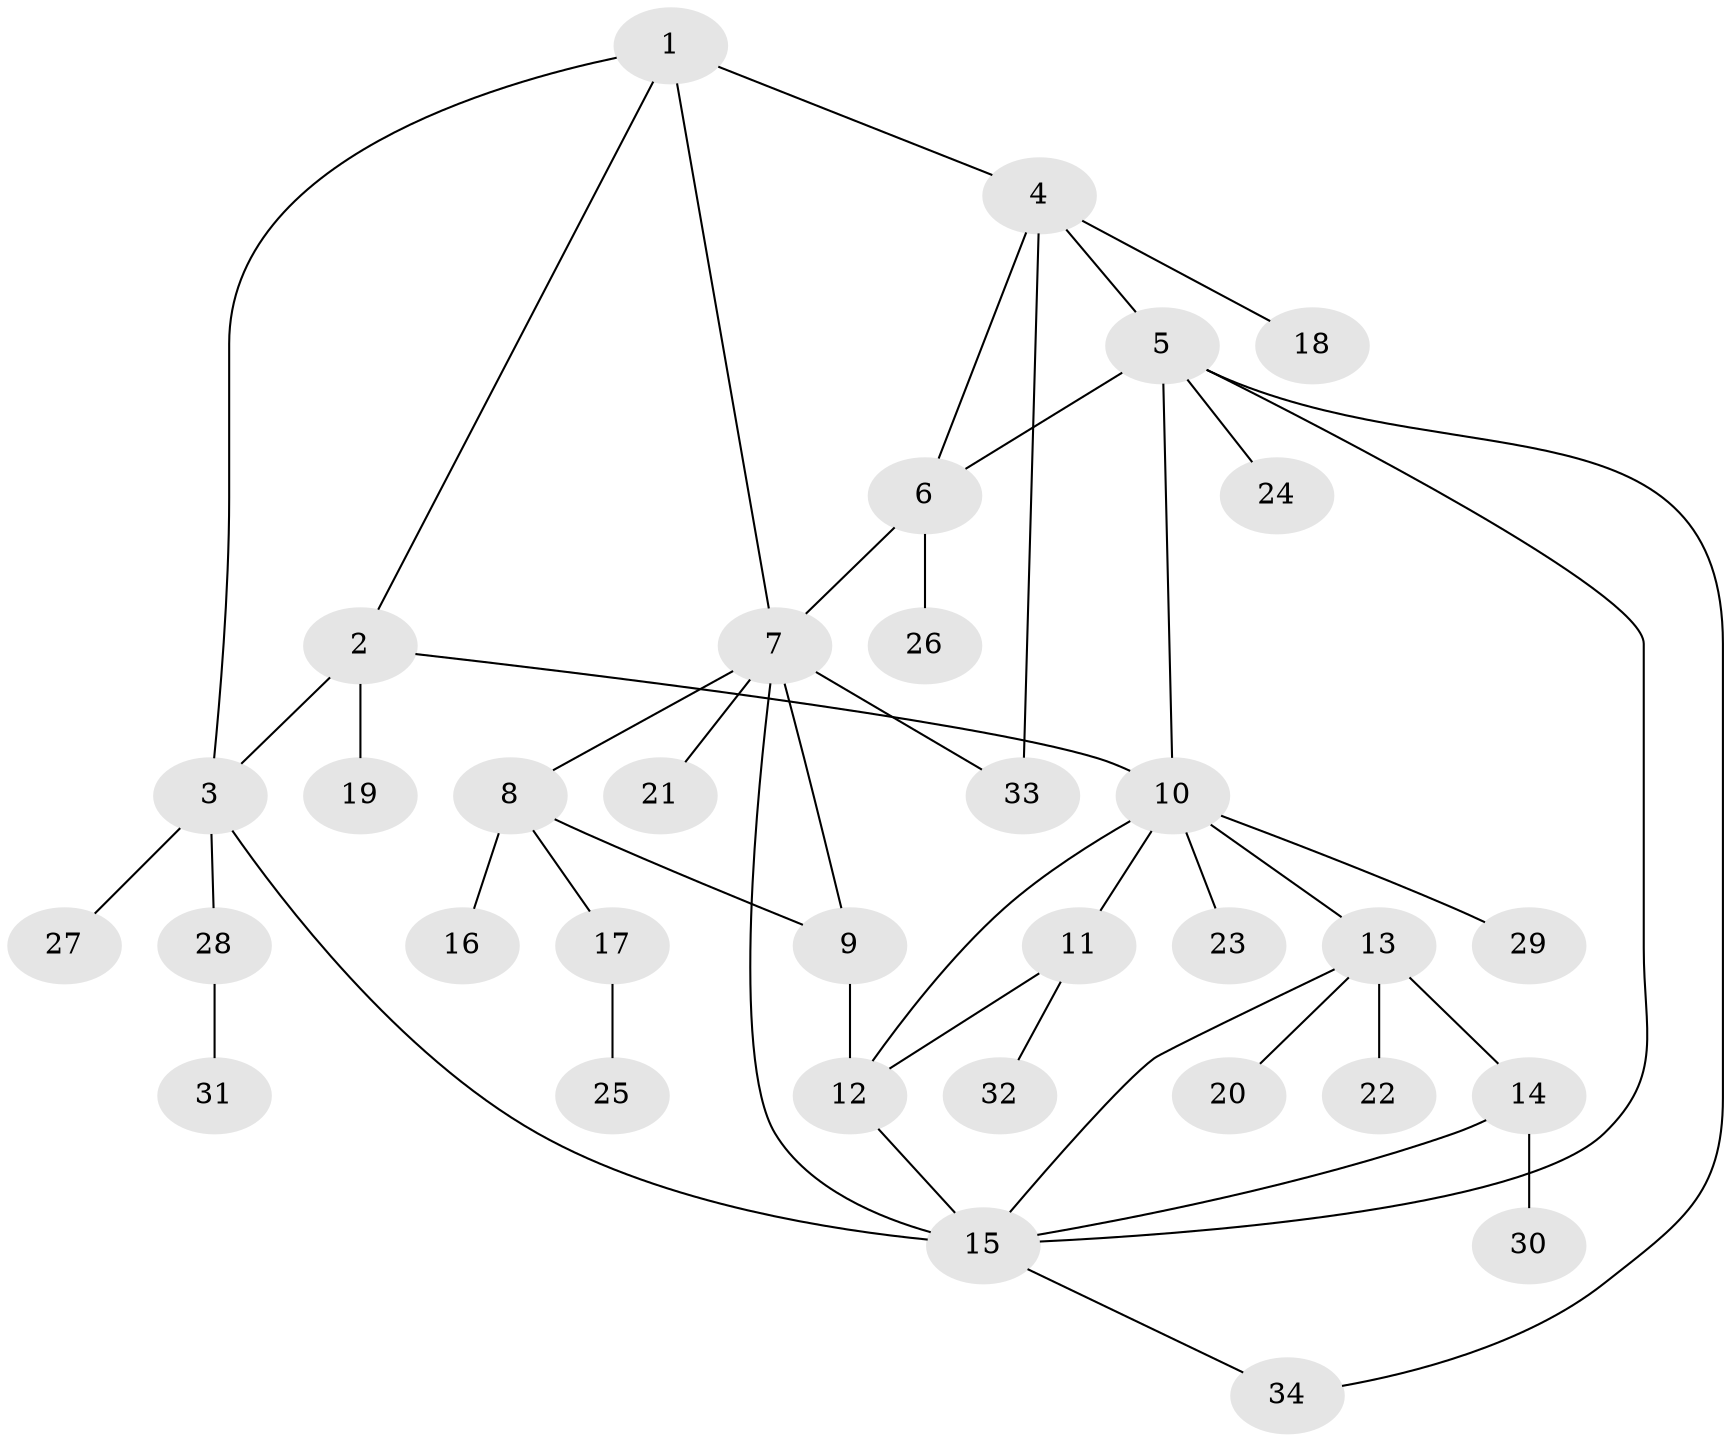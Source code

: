 // original degree distribution, {5: 0.06060606060606061, 10: 0.015151515151515152, 7: 0.045454545454545456, 9: 0.030303030303030304, 3: 0.045454545454545456, 8: 0.015151515151515152, 4: 0.045454545454545456, 2: 0.19696969696969696, 1: 0.5454545454545454}
// Generated by graph-tools (version 1.1) at 2025/37/03/09/25 02:37:11]
// undirected, 34 vertices, 47 edges
graph export_dot {
graph [start="1"]
  node [color=gray90,style=filled];
  1;
  2;
  3;
  4;
  5;
  6;
  7;
  8;
  9;
  10;
  11;
  12;
  13;
  14;
  15;
  16;
  17;
  18;
  19;
  20;
  21;
  22;
  23;
  24;
  25;
  26;
  27;
  28;
  29;
  30;
  31;
  32;
  33;
  34;
  1 -- 2 [weight=1.0];
  1 -- 3 [weight=1.0];
  1 -- 4 [weight=1.0];
  1 -- 7 [weight=1.0];
  2 -- 3 [weight=2.0];
  2 -- 10 [weight=1.0];
  2 -- 19 [weight=5.0];
  3 -- 15 [weight=2.0];
  3 -- 27 [weight=1.0];
  3 -- 28 [weight=1.0];
  4 -- 5 [weight=1.0];
  4 -- 6 [weight=1.0];
  4 -- 18 [weight=1.0];
  4 -- 33 [weight=2.0];
  5 -- 6 [weight=1.0];
  5 -- 10 [weight=1.0];
  5 -- 15 [weight=1.0];
  5 -- 24 [weight=1.0];
  5 -- 34 [weight=1.0];
  6 -- 7 [weight=1.0];
  6 -- 26 [weight=1.0];
  7 -- 8 [weight=1.0];
  7 -- 9 [weight=2.0];
  7 -- 15 [weight=1.0];
  7 -- 21 [weight=1.0];
  7 -- 33 [weight=1.0];
  8 -- 9 [weight=1.0];
  8 -- 16 [weight=1.0];
  8 -- 17 [weight=1.0];
  9 -- 12 [weight=1.0];
  10 -- 11 [weight=1.0];
  10 -- 12 [weight=1.0];
  10 -- 13 [weight=1.0];
  10 -- 23 [weight=1.0];
  10 -- 29 [weight=1.0];
  11 -- 12 [weight=1.0];
  11 -- 32 [weight=1.0];
  12 -- 15 [weight=1.0];
  13 -- 14 [weight=1.0];
  13 -- 15 [weight=1.0];
  13 -- 20 [weight=1.0];
  13 -- 22 [weight=2.0];
  14 -- 15 [weight=1.0];
  14 -- 30 [weight=1.0];
  15 -- 34 [weight=1.0];
  17 -- 25 [weight=1.0];
  28 -- 31 [weight=1.0];
}
